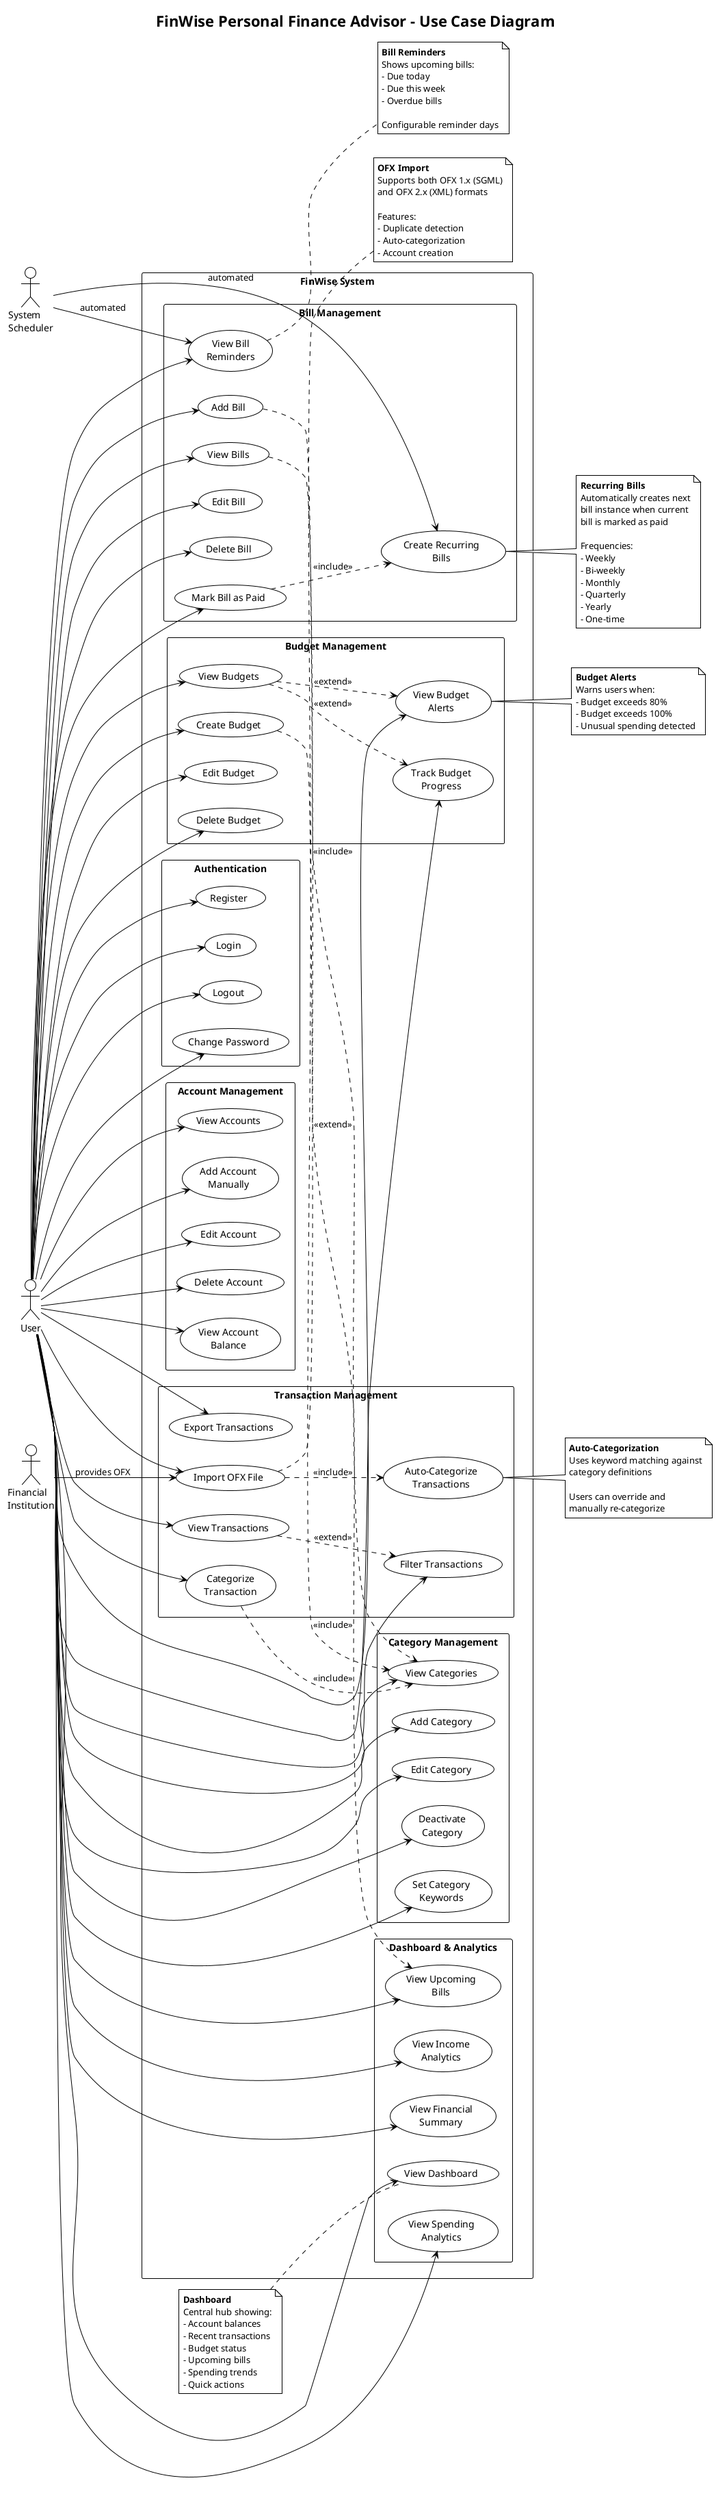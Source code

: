 @startuml FinWise_UseCase_Diagram
!theme plain
left to right direction
skinparam packageStyle rectangle

title FinWise Personal Finance Advisor - Use Case Diagram

' Actors
actor "User" as user
actor "Financial\nInstitution" as bank
actor "System\nScheduler" as scheduler

' System Boundary
rectangle "FinWise System" {
    
    ' Authentication Use Cases
    package "Authentication" {
        usecase "Register" as UC1
        usecase "Login" as UC2
        usecase "Logout" as UC3
        usecase "Change Password" as UC4
    }
    
    ' Account Management Use Cases
    package "Account Management" {
        usecase "View Accounts" as UC5
        usecase "Add Account\nManually" as UC6
        usecase "Edit Account" as UC7
        usecase "Delete Account" as UC8
        usecase "View Account\nBalance" as UC9
    }
    
    ' Transaction Management Use Cases
    package "Transaction Management" {
        usecase "Import OFX File" as UC10
        usecase "View Transactions" as UC11
        usecase "Filter Transactions" as UC12
        usecase "Categorize\nTransaction" as UC13
        usecase "Auto-Categorize\nTransactions" as UC14
        usecase "Export Transactions" as UC15
    }
    
    ' Category Management Use Cases
    package "Category Management" {
        usecase "View Categories" as UC16
        usecase "Add Category" as UC17
        usecase "Edit Category" as UC18
        usecase "Deactivate\nCategory" as UC19
        usecase "Set Category\nKeywords" as UC20
    }
    
    ' Budget Management Use Cases
    package "Budget Management" {
        usecase "Create Budget" as UC21
        usecase "View Budgets" as UC22
        usecase "Edit Budget" as UC23
        usecase "Delete Budget" as UC24
        usecase "Track Budget\nProgress" as UC25
        usecase "View Budget\nAlerts" as UC26
    }
    
    ' Bill Management Use Cases
    package "Bill Management" {
        usecase "Add Bill" as UC27
        usecase "View Bills" as UC28
        usecase "Edit Bill" as UC29
        usecase "Delete Bill" as UC30
        usecase "Mark Bill as Paid" as UC31
        usecase "View Bill\nReminders" as UC32
        usecase "Create Recurring\nBills" as UC33
    }
    
    ' Dashboard & Reporting Use Cases
    package "Dashboard & Analytics" {
        usecase "View Dashboard" as UC34
        usecase "View Spending\nAnalytics" as UC35
        usecase "View Income\nAnalytics" as UC36
        usecase "View Financial\nSummary" as UC37
        usecase "View Upcoming\nBills" as UC38
    }
}

' User Relationships
user --> UC1
user --> UC2
user --> UC3
user --> UC4

user --> UC5
user --> UC6
user --> UC7
user --> UC8
user --> UC9

user --> UC10
user --> UC11
user --> UC12
user --> UC13
user --> UC15

user --> UC16
user --> UC17
user --> UC18
user --> UC19
user --> UC20

user --> UC21
user --> UC22
user --> UC23
user --> UC24
user --> UC25
user --> UC26

user --> UC27
user --> UC28
user --> UC29
user --> UC30
user --> UC31
user --> UC32

user --> UC34
user --> UC35
user --> UC36
user --> UC37
user --> UC38

' Bank Relationships
bank --> UC10 : provides OFX

' Scheduler Relationships
scheduler --> UC33 : automated
scheduler --> UC32 : automated

' Include Relationships
UC10 ..> UC14 : <<include>>
UC13 ..> UC16 : <<include>>
UC21 ..> UC16 : <<include>>
UC27 ..> UC16 : <<include>>
UC31 ..> UC33 : <<include>>

' Extend Relationships
UC11 ..> UC12 : <<extend>>
UC22 ..> UC25 : <<extend>>
UC22 ..> UC26 : <<extend>>
UC28 ..> UC38 : <<extend>>

' Notes
note right of UC10
    **OFX Import**
    Supports both OFX 1.x (SGML)
    and OFX 2.x (XML) formats
    
    Features:
    - Duplicate detection
    - Auto-categorization
    - Account creation
end note

note right of UC14
    **Auto-Categorization**
    Uses keyword matching against
    category definitions
    
    Users can override and
    manually re-categorize
end note

note right of UC33
    **Recurring Bills**
    Automatically creates next
    bill instance when current
    bill is marked as paid
    
    Frequencies:
    - Weekly
    - Bi-weekly
    - Monthly
    - Quarterly
    - Yearly
    - One-time
end note

note right of UC26
    **Budget Alerts**
    Warns users when:
    - Budget exceeds 80%
    - Budget exceeds 100%
    - Unusual spending detected
end note

note right of UC32
    **Bill Reminders**
    Shows upcoming bills:
    - Due today
    - Due this week
    - Overdue bills
    
    Configurable reminder days
end note

note left of UC34
    **Dashboard**
    Central hub showing:
    - Account balances
    - Recent transactions
    - Budget status
    - Upcoming bills
    - Spending trends
    - Quick actions
end note

@enduml
